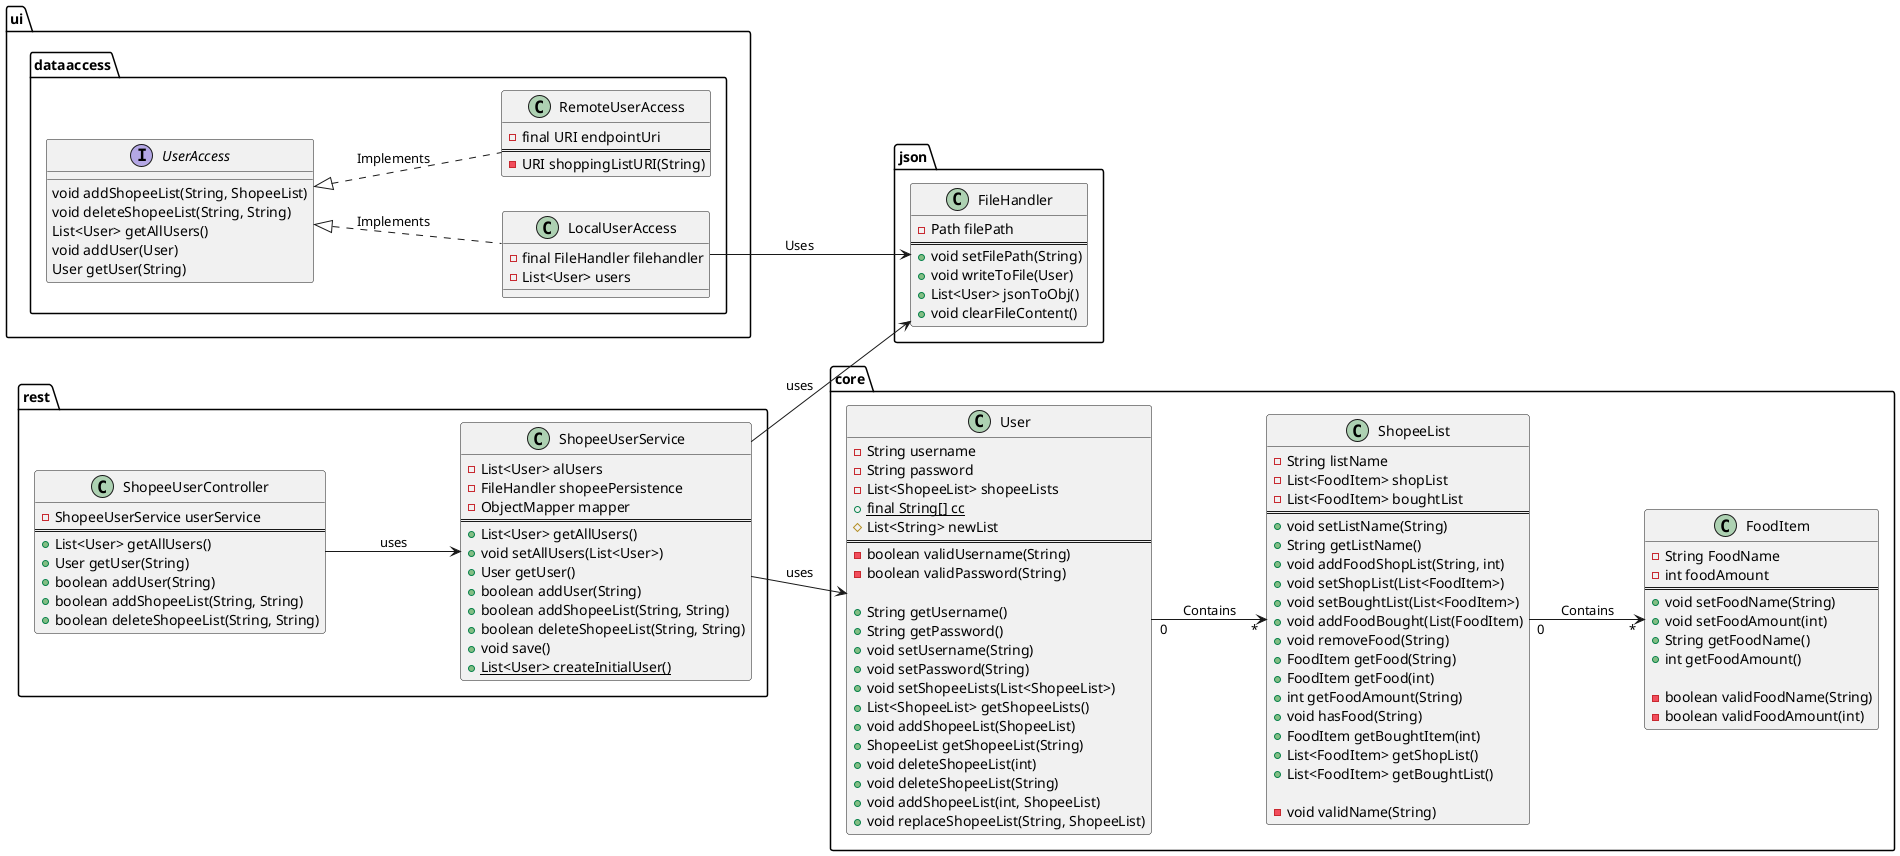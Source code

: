 @startuml classDiagramCore

left to right direction

package core{
    class FoodItem{
        -String FoodName
        -int foodAmount
        ==
        +void setFoodName(String)
        +void setFoodAmount(int)
        +String getFoodName()
        +int getFoodAmount()

        -boolean validFoodName(String)
        -boolean validFoodAmount(int)
    }

    class ShopeeList{
        -String listName
        -List<FoodItem> shopList
        -List<FoodItem> boughtList
        ==
        +void setListName(String)
        +String getListName()
        +void addFoodShopList(String, int)
        +void setShopList(List<FoodItem>)
        +void setBoughtList(List<FoodItem>)
        +void addFoodBought(List(FoodItem)
        +void removeFood(String)
        +FoodItem getFood(String)
        +FoodItem getFood(int)
        +int getFoodAmount(String)
        +void hasFood(String)
        +FoodItem getBoughtItem(int)
        +List<FoodItem> getShopList()
        +List<FoodItem> getBoughtList()

        -void validName(String)
    }

    class User{
    -String username 
    -String password
    -List<ShopeeList> shopeeLists
    +{static} final String[] cc
    #List<String> newList
    ==
    -boolean validUsername(String)
    -boolean validPassword(String)

    +String getUsername()
    +String getPassword()
    +void setUsername(String)
    +void setPassword(String)
    +void setShopeeLists(List<ShopeeList>)
    +List<ShopeeList> getShopeeLists()
    +void addShopeeList(ShopeeList)
    +ShopeeList getShopeeList(String)
    +void deleteShopeeList(int)
    +void deleteShopeeList(String)
    +void addShopeeList(int, ShopeeList)
    +void replaceShopeeList(String, ShopeeList)
    }
}

package json{
    class FileHandler{
        -Path filePath
        ==
        +void setFilePath(String)
        +void writeToFile(User)
        +List<User> jsonToObj()
        +void clearFileContent()
    }
}

package rest{
    class ShopeeUserController{
        -ShopeeUserService userService
        ==
        +List<User> getAllUsers()
        +User getUser(String)
        +boolean addUser(String)
        +boolean addShopeeList(String, String)
        +boolean deleteShopeeList(String, String)
    }

    class ShopeeUserService{
        -List<User> alUsers
        -FileHandler shopeePersistence
        -ObjectMapper mapper 
        ==
        +List<User> getAllUsers()
        +void setAllUsers(List<User>)
        +User getUser()
        +boolean addUser(String)
        +boolean addShopeeList(String, String)
        +boolean deleteShopeeList(String, String)
        +void save()
        +{static} List<User> createInitialUser()
    }
}

package ui.dataaccess{
    interface UserAccess{
        void addShopeeList(String, ShopeeList)
        void deleteShopeeList(String, String)
        List<User> getAllUsers()
        void addUser(User)
        User getUser(String)
    }

    class LocalUserAccess{
        -final FileHandler filehandler
        -List<User> users 
    }

    class RemoteUserAccess{
        -final URI endpointUri
        ==
        -URI shoppingListURI(String)
    }
}

ShopeeList "0" --> "*" FoodItem : "Contains"
User "0" --> "*" ShopeeList : "Contains"

ShopeeUserController --> ShopeeUserService : "uses"
ShopeeUserService --> FileHandler : "uses"
ShopeeUserService --> User : "uses"

UserAccess <|.. LocalUserAccess : "Implements"
UserAccess <|.. RemoteUserAccess : "Implements"

LocalUserAccess --> FileHandler : "Uses"

@enduml